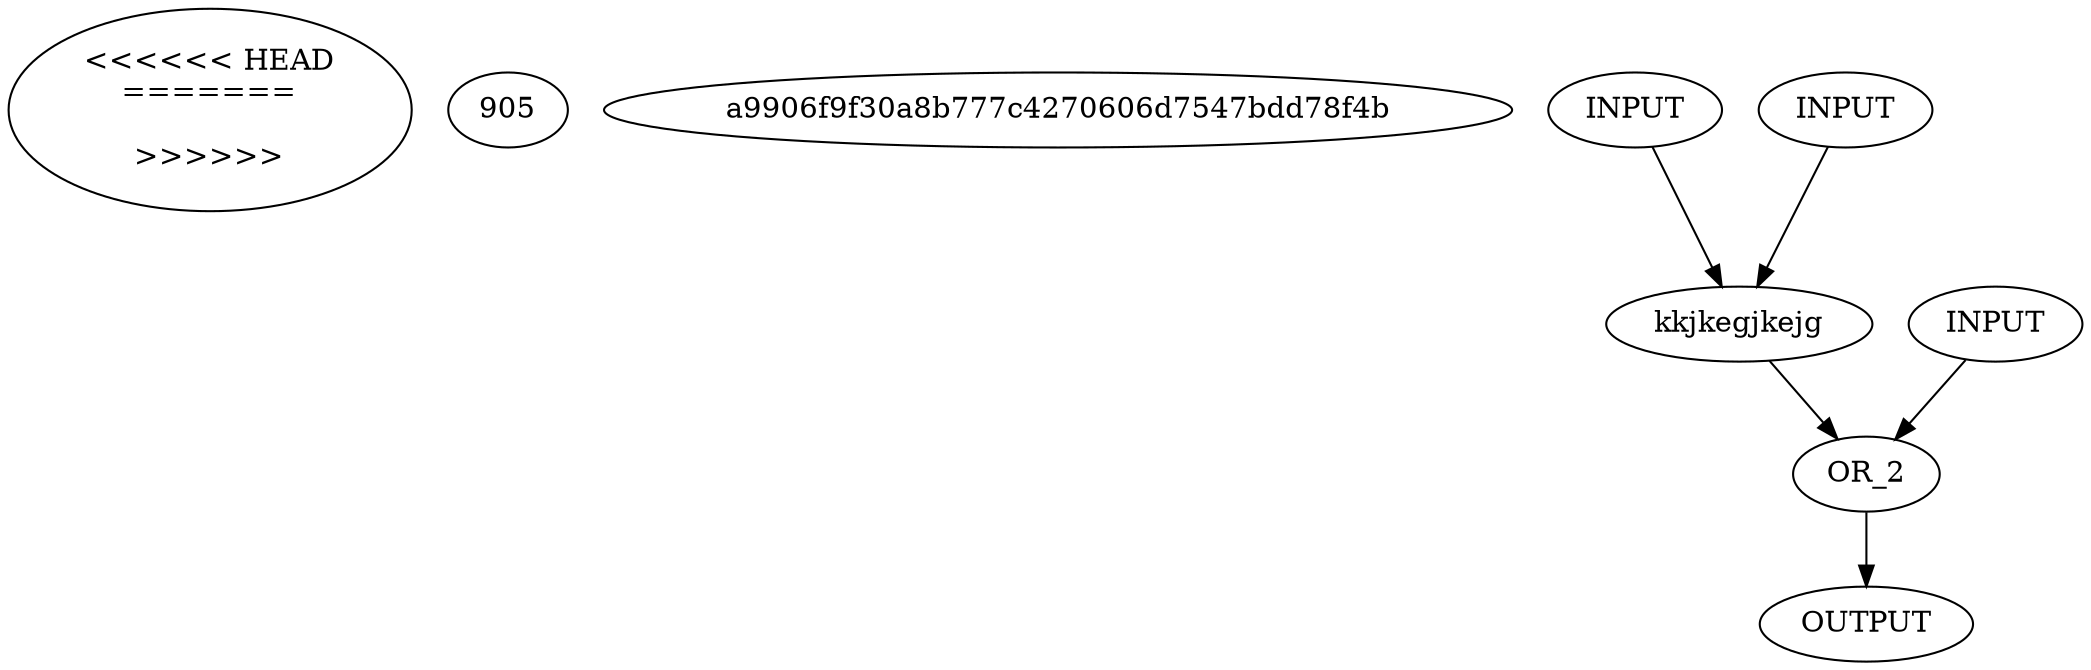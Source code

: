 digraph G {
<<<<<<< HEAD
=======

>>>>>>> 905a9906f9f30a8b777c4270606d7547bdd78f4b
  in1[label="INPUT"]
  in2[label="INPUT"]
  in3[label="INPUT"]
  out1[label="OUTPUT"]
  and[label="kkjkegjkejg"]
  or[label="OR_2"]

  in1-> and
  in2-> and
  in3-> or
  and-> or
  or-> out1

}
